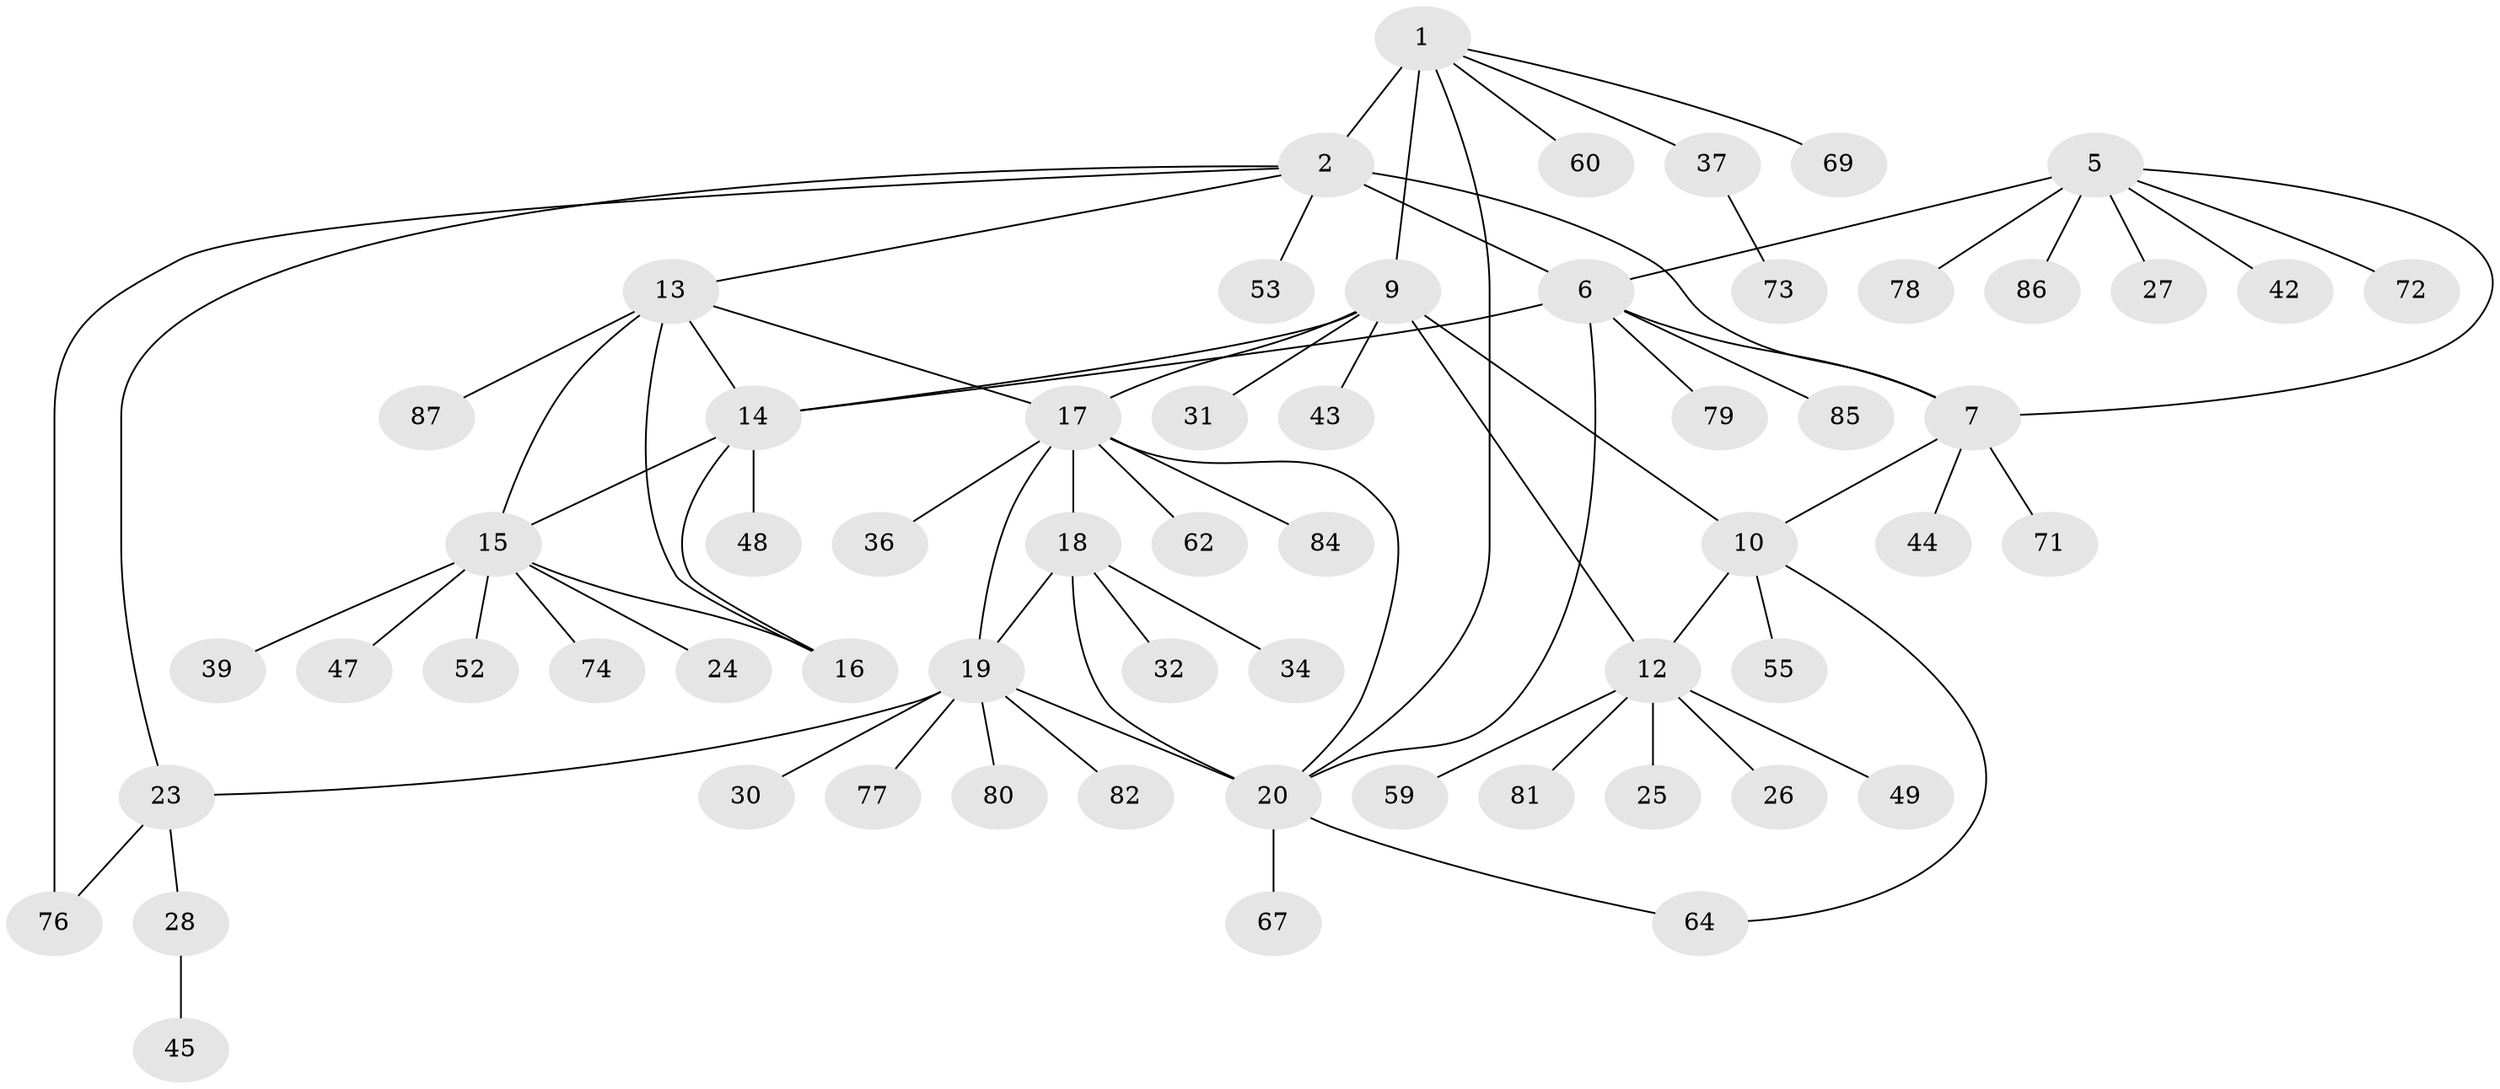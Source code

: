 // original degree distribution, {7: 0.05747126436781609, 6: 0.034482758620689655, 5: 0.04597701149425287, 8: 0.04597701149425287, 9: 0.011494252873563218, 10: 0.022988505747126436, 3: 0.034482758620689655, 1: 0.5862068965517241, 4: 0.011494252873563218, 2: 0.14942528735632185}
// Generated by graph-tools (version 1.1) at 2025/19/03/04/25 18:19:54]
// undirected, 60 vertices, 77 edges
graph export_dot {
graph [start="1"]
  node [color=gray90,style=filled];
  1 [super="+3+40"];
  2 [super="+4"];
  5;
  6 [super="+8+56+65"];
  7;
  9 [super="+11"];
  10;
  12 [super="+58"];
  13;
  14 [super="+83+66+29+38+46"];
  15 [super="+21+35"];
  16;
  17;
  18 [super="+57+54"];
  19;
  20;
  23;
  24 [super="+50"];
  25 [super="+41"];
  26 [super="+61"];
  27;
  28;
  30;
  31 [super="+75+70"];
  32;
  34;
  36;
  37;
  39;
  42;
  43 [super="+63"];
  44;
  45;
  47;
  48;
  49;
  52;
  53;
  55 [super="+68"];
  59;
  60;
  62;
  64;
  67;
  69;
  71;
  72;
  73;
  74;
  76;
  77;
  78;
  79;
  80;
  81;
  82;
  84;
  85;
  86;
  87;
  1 -- 2 [weight=4];
  1 -- 37;
  1 -- 60;
  1 -- 69;
  1 -- 20;
  1 -- 9;
  2 -- 13;
  2 -- 23;
  2 -- 53;
  2 -- 6;
  2 -- 7;
  2 -- 76;
  5 -- 6 [weight=2];
  5 -- 7;
  5 -- 27;
  5 -- 42;
  5 -- 72;
  5 -- 78;
  5 -- 86;
  6 -- 7 [weight=2];
  6 -- 14;
  6 -- 79;
  6 -- 20;
  6 -- 85;
  7 -- 10;
  7 -- 44;
  7 -- 71;
  9 -- 10 [weight=2];
  9 -- 12 [weight=2];
  9 -- 43;
  9 -- 14 [weight=2];
  9 -- 17;
  9 -- 31;
  10 -- 12;
  10 -- 55;
  10 -- 64;
  12 -- 25;
  12 -- 26;
  12 -- 49;
  12 -- 59;
  12 -- 81;
  13 -- 14;
  13 -- 15;
  13 -- 16;
  13 -- 17;
  13 -- 87;
  14 -- 15;
  14 -- 16;
  14 -- 48;
  15 -- 16;
  15 -- 24;
  15 -- 39;
  15 -- 47;
  15 -- 52;
  15 -- 74;
  17 -- 18;
  17 -- 19;
  17 -- 20;
  17 -- 36;
  17 -- 62;
  17 -- 84;
  18 -- 19;
  18 -- 20;
  18 -- 32;
  18 -- 34;
  19 -- 20;
  19 -- 23;
  19 -- 30;
  19 -- 77;
  19 -- 80;
  19 -- 82;
  20 -- 64;
  20 -- 67;
  23 -- 28;
  23 -- 76;
  28 -- 45;
  37 -- 73;
}
